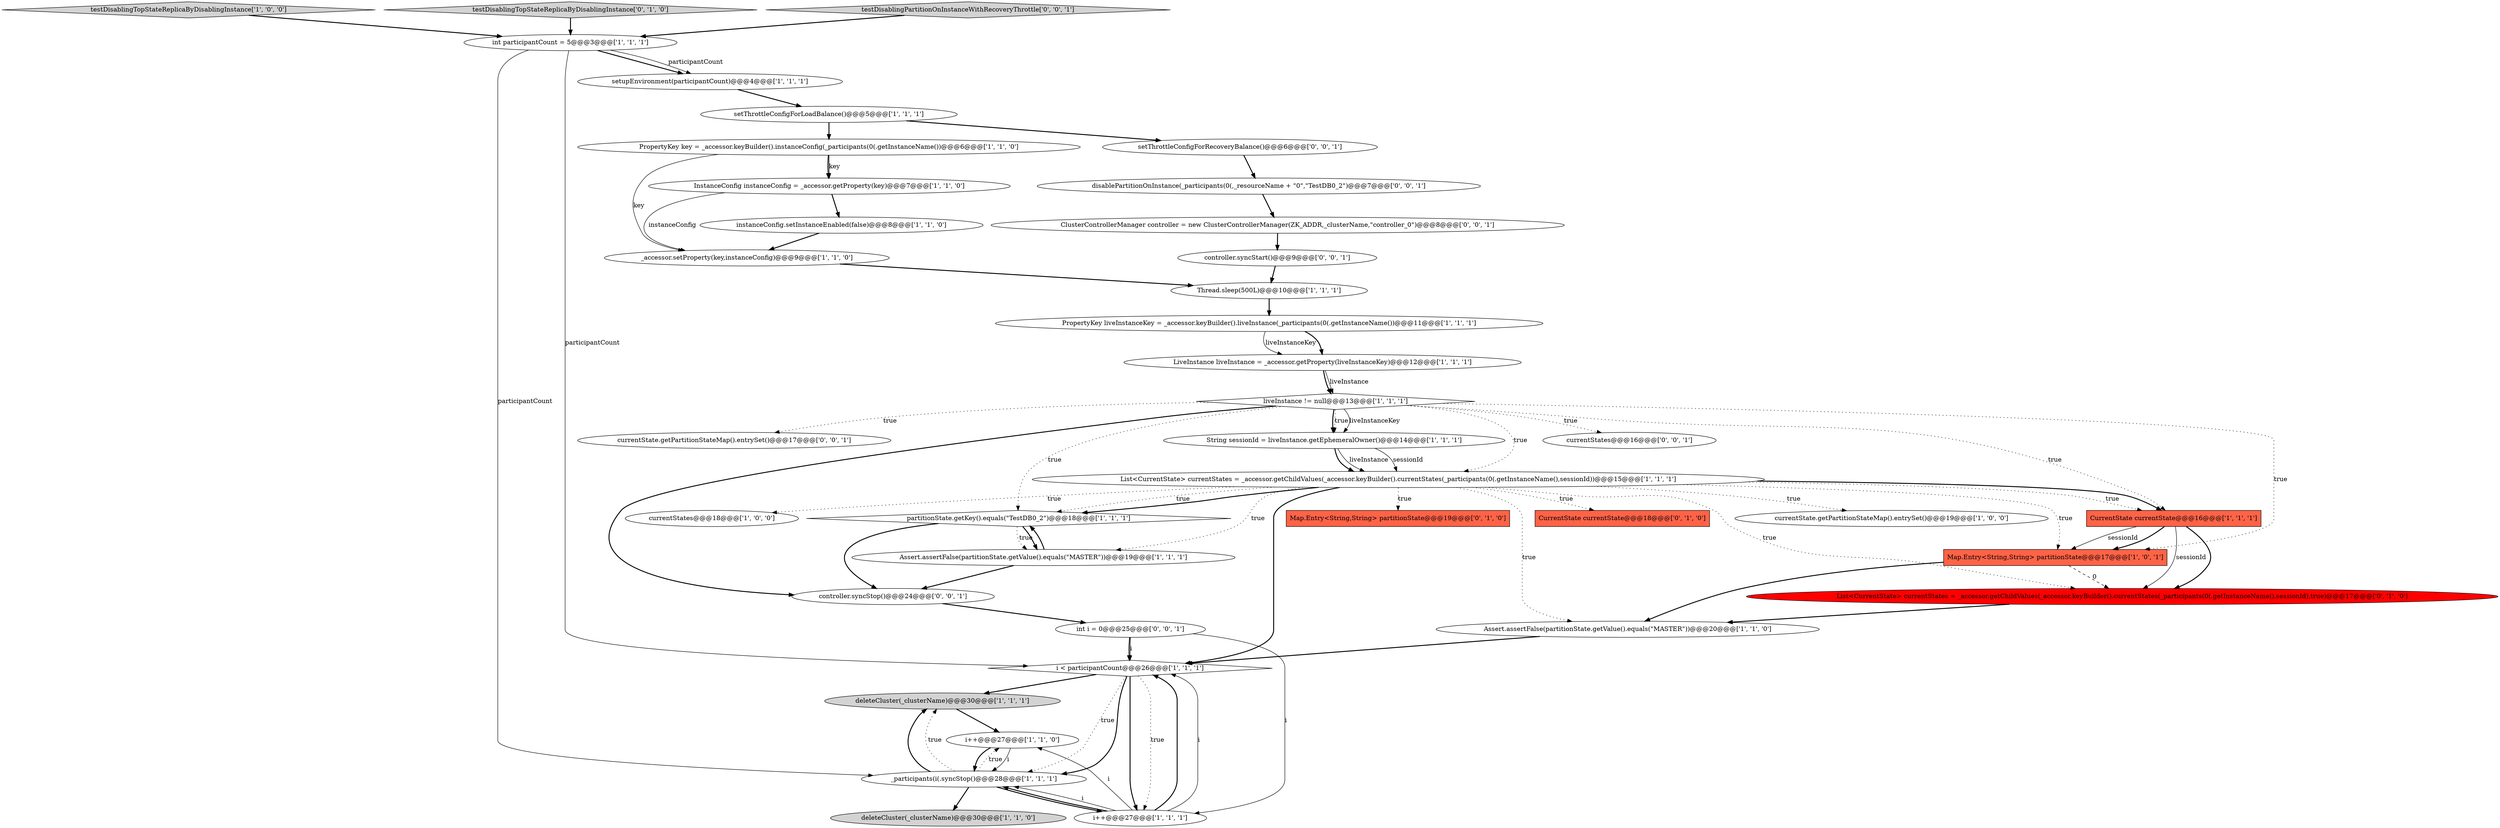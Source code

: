 digraph {
0 [style = filled, label = "PropertyKey key = _accessor.keyBuilder().instanceConfig(_participants(0(.getInstanceName())@@@6@@@['1', '1', '0']", fillcolor = white, shape = ellipse image = "AAA0AAABBB1BBB"];
39 [style = filled, label = "int i = 0@@@25@@@['0', '0', '1']", fillcolor = white, shape = ellipse image = "AAA0AAABBB3BBB"];
23 [style = filled, label = "LiveInstance liveInstance = _accessor.getProperty(liveInstanceKey)@@@12@@@['1', '1', '1']", fillcolor = white, shape = ellipse image = "AAA0AAABBB1BBB"];
30 [style = filled, label = "List<CurrentState> currentStates = _accessor.getChildValues(_accessor.keyBuilder().currentStates(_participants(0(.getInstanceName(),sessionId),true)@@@17@@@['0', '1', '0']", fillcolor = red, shape = ellipse image = "AAA1AAABBB2BBB"];
12 [style = filled, label = "CurrentState currentState@@@16@@@['1', '1', '1']", fillcolor = tomato, shape = box image = "AAA0AAABBB1BBB"];
32 [style = filled, label = "ClusterControllerManager controller = new ClusterControllerManager(ZK_ADDR,_clusterName,\"controller_0\")@@@8@@@['0', '0', '1']", fillcolor = white, shape = ellipse image = "AAA0AAABBB3BBB"];
26 [style = filled, label = "deleteCluster(_clusterName)@@@30@@@['1', '1', '0']", fillcolor = lightgray, shape = ellipse image = "AAA0AAABBB1BBB"];
36 [style = filled, label = "controller.syncStop()@@@24@@@['0', '0', '1']", fillcolor = white, shape = ellipse image = "AAA0AAABBB3BBB"];
14 [style = filled, label = "String sessionId = liveInstance.getEphemeralOwner()@@@14@@@['1', '1', '1']", fillcolor = white, shape = ellipse image = "AAA0AAABBB1BBB"];
31 [style = filled, label = "currentStates@@@16@@@['0', '0', '1']", fillcolor = white, shape = ellipse image = "AAA0AAABBB3BBB"];
35 [style = filled, label = "controller.syncStart()@@@9@@@['0', '0', '1']", fillcolor = white, shape = ellipse image = "AAA0AAABBB3BBB"];
21 [style = filled, label = "PropertyKey liveInstanceKey = _accessor.keyBuilder().liveInstance(_participants(0(.getInstanceName())@@@11@@@['1', '1', '1']", fillcolor = white, shape = ellipse image = "AAA0AAABBB1BBB"];
10 [style = filled, label = "deleteCluster(_clusterName)@@@30@@@['1', '1', '1']", fillcolor = lightgray, shape = ellipse image = "AAA0AAABBB1BBB"];
7 [style = filled, label = "int participantCount = 5@@@3@@@['1', '1', '1']", fillcolor = white, shape = ellipse image = "AAA0AAABBB1BBB"];
16 [style = filled, label = "i++@@@27@@@['1', '1', '1']", fillcolor = white, shape = ellipse image = "AAA0AAABBB1BBB"];
8 [style = filled, label = "partitionState.getKey().equals(\"TestDB0_2\")@@@18@@@['1', '1', '1']", fillcolor = white, shape = diamond image = "AAA0AAABBB1BBB"];
28 [style = filled, label = "Map.Entry<String,String> partitionState@@@19@@@['0', '1', '0']", fillcolor = tomato, shape = box image = "AAA0AAABBB2BBB"];
15 [style = filled, label = "setThrottleConfigForLoadBalance()@@@5@@@['1', '1', '1']", fillcolor = white, shape = ellipse image = "AAA0AAABBB1BBB"];
24 [style = filled, label = "setupEnvironment(participantCount)@@@4@@@['1', '1', '1']", fillcolor = white, shape = ellipse image = "AAA0AAABBB1BBB"];
27 [style = filled, label = "CurrentState currentState@@@18@@@['0', '1', '0']", fillcolor = tomato, shape = box image = "AAA0AAABBB2BBB"];
4 [style = filled, label = "testDisablingTopStateReplicaByDisablingInstance['1', '0', '0']", fillcolor = lightgray, shape = diamond image = "AAA0AAABBB1BBB"];
22 [style = filled, label = "_accessor.setProperty(key,instanceConfig)@@@9@@@['1', '1', '0']", fillcolor = white, shape = ellipse image = "AAA0AAABBB1BBB"];
17 [style = filled, label = "InstanceConfig instanceConfig = _accessor.getProperty(key)@@@7@@@['1', '1', '0']", fillcolor = white, shape = ellipse image = "AAA0AAABBB1BBB"];
34 [style = filled, label = "currentState.getPartitionStateMap().entrySet()@@@17@@@['0', '0', '1']", fillcolor = white, shape = ellipse image = "AAA0AAABBB3BBB"];
20 [style = filled, label = "instanceConfig.setInstanceEnabled(false)@@@8@@@['1', '1', '0']", fillcolor = white, shape = ellipse image = "AAA0AAABBB1BBB"];
19 [style = filled, label = "Assert.assertFalse(partitionState.getValue().equals(\"MASTER\"))@@@19@@@['1', '1', '1']", fillcolor = white, shape = ellipse image = "AAA0AAABBB1BBB"];
1 [style = filled, label = "Thread.sleep(500L)@@@10@@@['1', '1', '1']", fillcolor = white, shape = ellipse image = "AAA0AAABBB1BBB"];
29 [style = filled, label = "testDisablingTopStateReplicaByDisablingInstance['0', '1', '0']", fillcolor = lightgray, shape = diamond image = "AAA0AAABBB2BBB"];
25 [style = filled, label = "i < participantCount@@@26@@@['1', '1', '1']", fillcolor = white, shape = diamond image = "AAA0AAABBB1BBB"];
38 [style = filled, label = "setThrottleConfigForRecoveryBalance()@@@6@@@['0', '0', '1']", fillcolor = white, shape = ellipse image = "AAA0AAABBB3BBB"];
5 [style = filled, label = "Assert.assertFalse(partitionState.getValue().equals(\"MASTER\"))@@@20@@@['1', '1', '0']", fillcolor = white, shape = ellipse image = "AAA0AAABBB1BBB"];
11 [style = filled, label = "currentState.getPartitionStateMap().entrySet()@@@19@@@['1', '0', '0']", fillcolor = white, shape = ellipse image = "AAA0AAABBB1BBB"];
13 [style = filled, label = "List<CurrentState> currentStates = _accessor.getChildValues(_accessor.keyBuilder().currentStates(_participants(0(.getInstanceName(),sessionId))@@@15@@@['1', '1', '1']", fillcolor = white, shape = ellipse image = "AAA0AAABBB1BBB"];
2 [style = filled, label = "currentStates@@@18@@@['1', '0', '0']", fillcolor = white, shape = ellipse image = "AAA0AAABBB1BBB"];
37 [style = filled, label = "testDisablingPartitionOnInstanceWithRecoveryThrottle['0', '0', '1']", fillcolor = lightgray, shape = diamond image = "AAA0AAABBB3BBB"];
18 [style = filled, label = "liveInstance != null@@@13@@@['1', '1', '1']", fillcolor = white, shape = diamond image = "AAA0AAABBB1BBB"];
3 [style = filled, label = "_participants(i(.syncStop()@@@28@@@['1', '1', '1']", fillcolor = white, shape = ellipse image = "AAA0AAABBB1BBB"];
6 [style = filled, label = "i++@@@27@@@['1', '1', '0']", fillcolor = white, shape = ellipse image = "AAA0AAABBB1BBB"];
9 [style = filled, label = "Map.Entry<String,String> partitionState@@@17@@@['1', '0', '1']", fillcolor = tomato, shape = box image = "AAA0AAABBB1BBB"];
33 [style = filled, label = "disablePartitionOnInstance(_participants(0(,_resourceName + \"0\",\"TestDB0_2\")@@@7@@@['0', '0', '1']", fillcolor = white, shape = ellipse image = "AAA0AAABBB3BBB"];
7->3 [style = solid, label="participantCount"];
32->35 [style = bold, label=""];
6->3 [style = bold, label=""];
16->6 [style = solid, label="i"];
13->28 [style = dotted, label="true"];
13->27 [style = dotted, label="true"];
39->16 [style = solid, label="i"];
13->5 [style = dotted, label="true"];
19->36 [style = bold, label=""];
3->16 [style = bold, label=""];
3->6 [style = dotted, label="true"];
17->22 [style = solid, label="instanceConfig"];
12->9 [style = bold, label=""];
18->34 [style = dotted, label="true"];
16->3 [style = solid, label="i"];
8->36 [style = bold, label=""];
1->21 [style = bold, label=""];
15->0 [style = bold, label=""];
9->5 [style = bold, label=""];
25->10 [style = bold, label=""];
9->30 [style = dashed, label="0"];
18->13 [style = dotted, label="true"];
17->20 [style = bold, label=""];
13->9 [style = dotted, label="true"];
13->25 [style = bold, label=""];
16->3 [style = bold, label=""];
15->38 [style = bold, label=""];
0->17 [style = bold, label=""];
21->23 [style = solid, label="liveInstanceKey"];
25->3 [style = bold, label=""];
13->19 [style = dotted, label="true"];
39->25 [style = solid, label="i"];
18->8 [style = dotted, label="true"];
14->13 [style = solid, label="liveInstance"];
5->25 [style = bold, label=""];
12->9 [style = solid, label="sessionId"];
3->10 [style = bold, label=""];
7->24 [style = bold, label=""];
13->12 [style = bold, label=""];
12->30 [style = solid, label="sessionId"];
39->25 [style = bold, label=""];
38->33 [style = bold, label=""];
8->19 [style = dotted, label="true"];
21->23 [style = bold, label=""];
14->13 [style = solid, label="sessionId"];
3->10 [style = dotted, label="true"];
7->25 [style = solid, label="participantCount"];
3->26 [style = bold, label=""];
25->16 [style = bold, label=""];
10->6 [style = bold, label=""];
36->39 [style = bold, label=""];
4->7 [style = bold, label=""];
37->7 [style = bold, label=""];
13->2 [style = dotted, label="true"];
13->30 [style = dotted, label="true"];
0->22 [style = solid, label="key"];
35->1 [style = bold, label=""];
30->5 [style = bold, label=""];
13->8 [style = dotted, label="true"];
18->9 [style = dotted, label="true"];
13->11 [style = dotted, label="true"];
33->32 [style = bold, label=""];
22->1 [style = bold, label=""];
14->13 [style = bold, label=""];
6->3 [style = solid, label="i"];
23->18 [style = bold, label=""];
25->16 [style = dotted, label="true"];
24->15 [style = bold, label=""];
13->12 [style = dotted, label="true"];
8->19 [style = bold, label=""];
12->30 [style = bold, label=""];
18->36 [style = bold, label=""];
16->25 [style = bold, label=""];
18->14 [style = dotted, label="true"];
19->8 [style = bold, label=""];
16->25 [style = solid, label="i"];
20->22 [style = bold, label=""];
0->17 [style = solid, label="key"];
18->12 [style = dotted, label="true"];
25->3 [style = dotted, label="true"];
29->7 [style = bold, label=""];
7->24 [style = solid, label="participantCount"];
18->14 [style = solid, label="liveInstanceKey"];
18->31 [style = dotted, label="true"];
13->8 [style = bold, label=""];
23->18 [style = solid, label="liveInstance"];
18->14 [style = bold, label=""];
}
